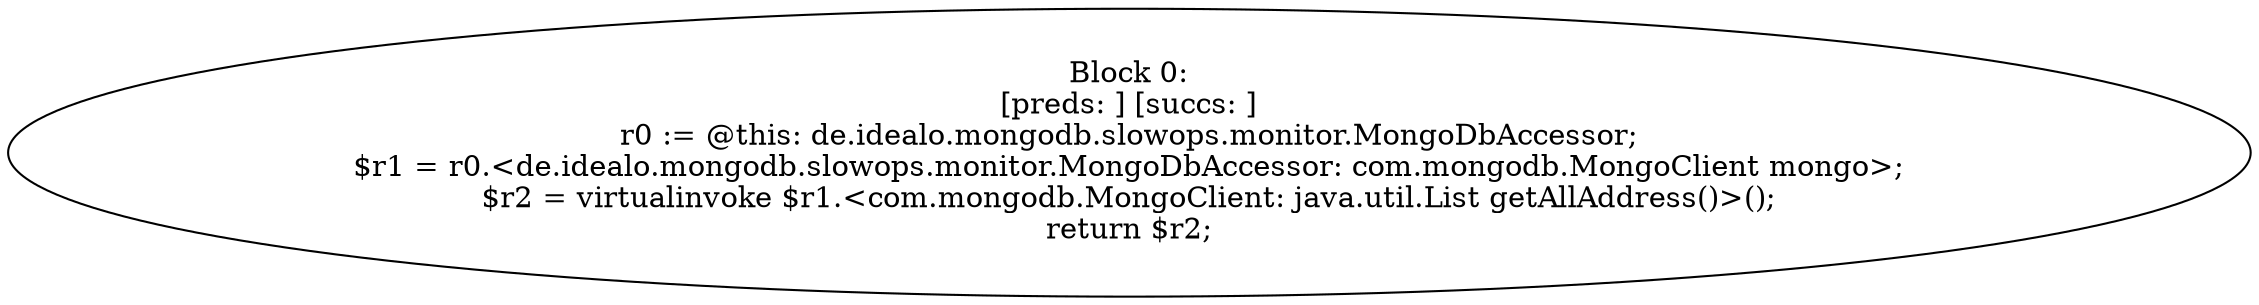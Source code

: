 digraph "unitGraph" {
    "Block 0:
[preds: ] [succs: ]
r0 := @this: de.idealo.mongodb.slowops.monitor.MongoDbAccessor;
$r1 = r0.<de.idealo.mongodb.slowops.monitor.MongoDbAccessor: com.mongodb.MongoClient mongo>;
$r2 = virtualinvoke $r1.<com.mongodb.MongoClient: java.util.List getAllAddress()>();
return $r2;
"
}
